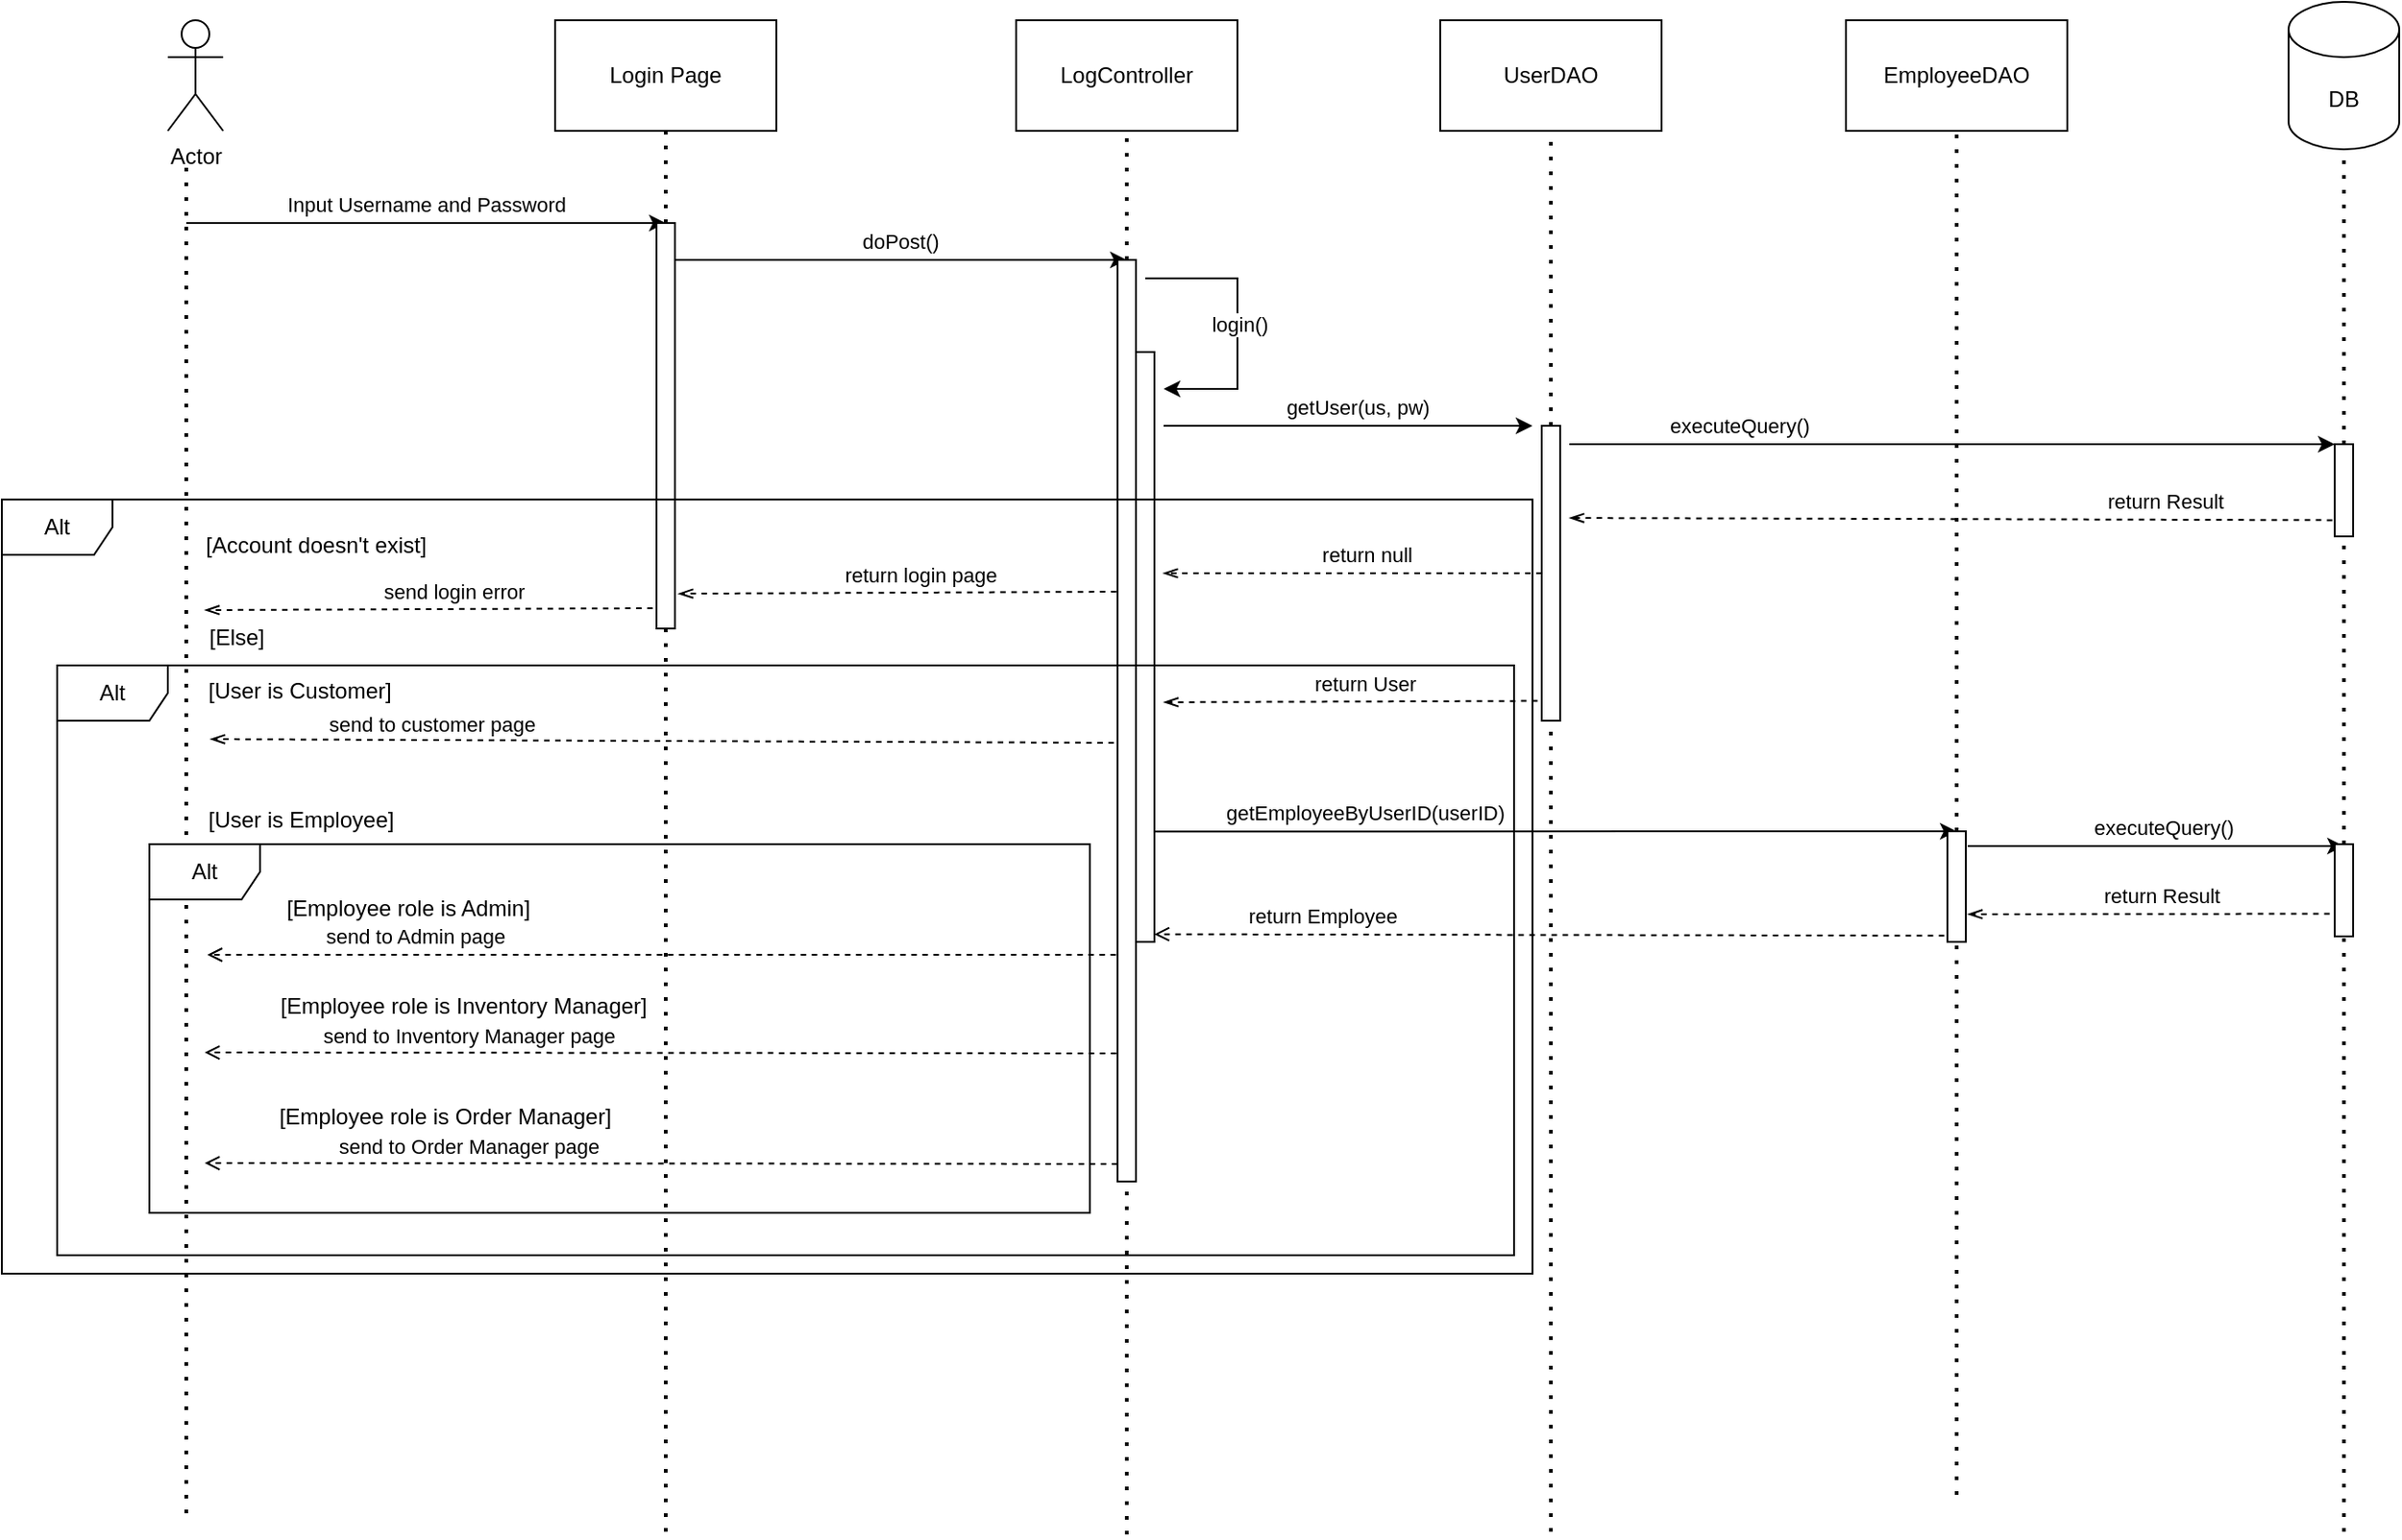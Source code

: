 <mxfile>
    <diagram name="Page-1" id="2YBvvXClWsGukQMizWep">
        <mxGraphModel dx="1445" dy="358" grid="1" gridSize="10" guides="1" tooltips="1" connect="1" arrows="1" fold="1" page="1" pageScale="1" pageWidth="850" pageHeight="1100" math="0" shadow="0">
            <root>
                <mxCell id="0"/>
                <mxCell id="1" parent="0"/>
                <mxCell id="jZs6XVhiPtIK_qM_JSvM-1" value="LogController" style="rounded=0;whiteSpace=wrap;html=1;" parent="1" vertex="1">
                    <mxGeometry x="210" y="60" width="120" height="60" as="geometry"/>
                </mxCell>
                <mxCell id="jZs6XVhiPtIK_qM_JSvM-2" value="UserDAO" style="rounded=0;whiteSpace=wrap;html=1;" parent="1" vertex="1">
                    <mxGeometry x="440" y="60" width="120" height="60" as="geometry"/>
                </mxCell>
                <mxCell id="jZs6XVhiPtIK_qM_JSvM-4" value="DB" style="shape=cylinder3;whiteSpace=wrap;html=1;boundedLbl=1;backgroundOutline=1;size=15;" parent="1" vertex="1">
                    <mxGeometry x="900" y="50" width="60" height="80" as="geometry"/>
                </mxCell>
                <mxCell id="jZs6XVhiPtIK_qM_JSvM-5" value="EmployeeDAO" style="rounded=0;whiteSpace=wrap;html=1;" parent="1" vertex="1">
                    <mxGeometry x="660" y="60" width="120" height="60" as="geometry"/>
                </mxCell>
                <mxCell id="jZs6XVhiPtIK_qM_JSvM-6" value="" style="endArrow=none;dashed=1;html=1;dashPattern=1 3;strokeWidth=2;rounded=0;entryX=0.5;entryY=1;entryDx=0;entryDy=0;" parent="1" source="jZs6XVhiPtIK_qM_JSvM-23" target="jZs6XVhiPtIK_qM_JSvM-1" edge="1">
                    <mxGeometry width="50" height="50" relative="1" as="geometry">
                        <mxPoint x="270" y="881.455" as="sourcePoint"/>
                        <mxPoint x="560" y="230" as="targetPoint"/>
                    </mxGeometry>
                </mxCell>
                <mxCell id="jZs6XVhiPtIK_qM_JSvM-7" value="" style="endArrow=none;dashed=1;html=1;dashPattern=1 3;strokeWidth=2;rounded=0;entryX=0.5;entryY=1;entryDx=0;entryDy=0;" parent="1" source="jZs6XVhiPtIK_qM_JSvM-30" target="jZs6XVhiPtIK_qM_JSvM-2" edge="1">
                    <mxGeometry width="50" height="50" relative="1" as="geometry">
                        <mxPoint x="500" y="880" as="sourcePoint"/>
                        <mxPoint x="280" y="130" as="targetPoint"/>
                    </mxGeometry>
                </mxCell>
                <mxCell id="jZs6XVhiPtIK_qM_JSvM-8" value="" style="endArrow=none;dashed=1;html=1;dashPattern=1 3;strokeWidth=2;rounded=0;entryX=0.5;entryY=1;entryDx=0;entryDy=0;" parent="1" source="jZs6XVhiPtIK_qM_JSvM-69" target="jZs6XVhiPtIK_qM_JSvM-5" edge="1">
                    <mxGeometry width="50" height="50" relative="1" as="geometry">
                        <mxPoint x="720" y="860" as="sourcePoint"/>
                        <mxPoint x="290" y="140" as="targetPoint"/>
                    </mxGeometry>
                </mxCell>
                <mxCell id="jZs6XVhiPtIK_qM_JSvM-9" value="" style="endArrow=none;dashed=1;html=1;dashPattern=1 3;strokeWidth=2;rounded=0;entryX=0.5;entryY=1;entryDx=0;entryDy=0;entryPerimeter=0;" parent="1" source="jZs6XVhiPtIK_qM_JSvM-35" target="jZs6XVhiPtIK_qM_JSvM-4" edge="1">
                    <mxGeometry width="50" height="50" relative="1" as="geometry">
                        <mxPoint x="930" y="880" as="sourcePoint"/>
                        <mxPoint x="300" y="150" as="targetPoint"/>
                    </mxGeometry>
                </mxCell>
                <mxCell id="jZs6XVhiPtIK_qM_JSvM-14" value="Login Page" style="rounded=0;whiteSpace=wrap;html=1;" parent="1" vertex="1">
                    <mxGeometry x="-40" y="60" width="120" height="60" as="geometry"/>
                </mxCell>
                <mxCell id="jZs6XVhiPtIK_qM_JSvM-15" value="" style="endArrow=none;dashed=1;html=1;dashPattern=1 3;strokeWidth=2;rounded=0;entryX=0.5;entryY=1;entryDx=0;entryDy=0;" parent="1" source="jZs6XVhiPtIK_qM_JSvM-43" target="jZs6XVhiPtIK_qM_JSvM-14" edge="1">
                    <mxGeometry width="50" height="50" relative="1" as="geometry">
                        <mxPoint x="20" y="880" as="sourcePoint"/>
                        <mxPoint x="280" y="130" as="targetPoint"/>
                    </mxGeometry>
                </mxCell>
                <mxCell id="jZs6XVhiPtIK_qM_JSvM-16" value="Actor" style="shape=umlActor;verticalLabelPosition=bottom;verticalAlign=top;html=1;outlineConnect=0;" parent="1" vertex="1">
                    <mxGeometry x="-250" y="60" width="30" height="60" as="geometry"/>
                </mxCell>
                <mxCell id="jZs6XVhiPtIK_qM_JSvM-17" value="" style="endArrow=none;dashed=1;html=1;dashPattern=1 3;strokeWidth=2;rounded=0;" parent="1" edge="1">
                    <mxGeometry width="50" height="50" relative="1" as="geometry">
                        <mxPoint x="-240" y="870" as="sourcePoint"/>
                        <mxPoint x="-240" y="140" as="targetPoint"/>
                    </mxGeometry>
                </mxCell>
                <mxCell id="jZs6XVhiPtIK_qM_JSvM-19" value="" style="endArrow=classic;html=1;rounded=0;" parent="1" edge="1">
                    <mxGeometry width="50" height="50" relative="1" as="geometry">
                        <mxPoint x="-240" y="170" as="sourcePoint"/>
                        <mxPoint x="20" y="170" as="targetPoint"/>
                    </mxGeometry>
                </mxCell>
                <mxCell id="jZs6XVhiPtIK_qM_JSvM-20" value="Input Username and Password" style="edgeLabel;html=1;align=center;verticalAlign=middle;resizable=0;points=[];" parent="jZs6XVhiPtIK_qM_JSvM-19" vertex="1" connectable="0">
                    <mxGeometry x="-0.083" y="-1" relative="1" as="geometry">
                        <mxPoint x="11" y="-11" as="offset"/>
                    </mxGeometry>
                </mxCell>
                <mxCell id="jZs6XVhiPtIK_qM_JSvM-21" value="" style="endArrow=classic;html=1;rounded=0;" parent="1" edge="1">
                    <mxGeometry width="50" height="50" relative="1" as="geometry">
                        <mxPoint x="20" y="190" as="sourcePoint"/>
                        <mxPoint x="270" y="190" as="targetPoint"/>
                    </mxGeometry>
                </mxCell>
                <mxCell id="jZs6XVhiPtIK_qM_JSvM-22" value="doPost()" style="edgeLabel;html=1;align=center;verticalAlign=middle;resizable=0;points=[];" parent="jZs6XVhiPtIK_qM_JSvM-21" vertex="1" connectable="0">
                    <mxGeometry x="0.014" y="-3" relative="1" as="geometry">
                        <mxPoint y="-13" as="offset"/>
                    </mxGeometry>
                </mxCell>
                <mxCell id="jZs6XVhiPtIK_qM_JSvM-24" value="" style="endArrow=none;dashed=1;html=1;dashPattern=1 3;strokeWidth=2;rounded=0;entryX=0.5;entryY=1;entryDx=0;entryDy=0;" parent="1" target="jZs6XVhiPtIK_qM_JSvM-23" edge="1">
                    <mxGeometry width="50" height="50" relative="1" as="geometry">
                        <mxPoint x="270" y="881.455" as="sourcePoint"/>
                        <mxPoint x="270" y="120" as="targetPoint"/>
                    </mxGeometry>
                </mxCell>
                <mxCell id="jZs6XVhiPtIK_qM_JSvM-23" value="" style="rounded=0;whiteSpace=wrap;html=1;" parent="1" vertex="1">
                    <mxGeometry x="265" y="190" width="10" height="500" as="geometry"/>
                </mxCell>
                <mxCell id="jZs6XVhiPtIK_qM_JSvM-25" value="" style="endArrow=classic;html=1;rounded=0;" parent="1" edge="1">
                    <mxGeometry width="50" height="50" relative="1" as="geometry">
                        <mxPoint x="280" y="200" as="sourcePoint"/>
                        <mxPoint x="290" y="260" as="targetPoint"/>
                        <Array as="points">
                            <mxPoint x="330" y="200"/>
                            <mxPoint x="330" y="260"/>
                        </Array>
                    </mxGeometry>
                </mxCell>
                <mxCell id="jZs6XVhiPtIK_qM_JSvM-27" value="login()" style="edgeLabel;html=1;align=center;verticalAlign=middle;resizable=0;points=[];" parent="jZs6XVhiPtIK_qM_JSvM-25" vertex="1" connectable="0">
                    <mxGeometry x="-0.003" y="1" relative="1" as="geometry">
                        <mxPoint as="offset"/>
                    </mxGeometry>
                </mxCell>
                <mxCell id="jZs6XVhiPtIK_qM_JSvM-26" value="" style="rounded=0;whiteSpace=wrap;html=1;" parent="1" vertex="1">
                    <mxGeometry x="275" y="240" width="10" height="320" as="geometry"/>
                </mxCell>
                <mxCell id="jZs6XVhiPtIK_qM_JSvM-28" value="" style="endArrow=classic;html=1;rounded=0;" parent="1" edge="1">
                    <mxGeometry width="50" height="50" relative="1" as="geometry">
                        <mxPoint x="290" y="280" as="sourcePoint"/>
                        <mxPoint x="490" y="280" as="targetPoint"/>
                    </mxGeometry>
                </mxCell>
                <mxCell id="jZs6XVhiPtIK_qM_JSvM-29" value="getUser(us, pw)" style="edgeLabel;html=1;align=center;verticalAlign=middle;resizable=0;points=[];" parent="jZs6XVhiPtIK_qM_JSvM-28" vertex="1" connectable="0">
                    <mxGeometry x="0.049" y="1" relative="1" as="geometry">
                        <mxPoint y="-9" as="offset"/>
                    </mxGeometry>
                </mxCell>
                <mxCell id="jZs6XVhiPtIK_qM_JSvM-31" value="" style="endArrow=none;dashed=1;html=1;dashPattern=1 3;strokeWidth=2;rounded=0;entryX=0.5;entryY=1;entryDx=0;entryDy=0;" parent="1" target="jZs6XVhiPtIK_qM_JSvM-30" edge="1">
                    <mxGeometry width="50" height="50" relative="1" as="geometry">
                        <mxPoint x="500" y="880" as="sourcePoint"/>
                        <mxPoint x="500" y="120" as="targetPoint"/>
                    </mxGeometry>
                </mxCell>
                <mxCell id="jZs6XVhiPtIK_qM_JSvM-30" value="" style="rounded=0;whiteSpace=wrap;html=1;" parent="1" vertex="1">
                    <mxGeometry x="495" y="280" width="10" height="160" as="geometry"/>
                </mxCell>
                <mxCell id="jZs6XVhiPtIK_qM_JSvM-32" value="" style="endArrow=classic;html=1;rounded=0;entryX=0;entryY=0;entryDx=0;entryDy=0;" parent="1" target="jZs6XVhiPtIK_qM_JSvM-35" edge="1">
                    <mxGeometry width="50" height="50" relative="1" as="geometry">
                        <mxPoint x="510" y="290" as="sourcePoint"/>
                        <mxPoint x="920" y="290" as="targetPoint"/>
                    </mxGeometry>
                </mxCell>
                <mxCell id="jZs6XVhiPtIK_qM_JSvM-33" value="executeQuery()" style="edgeLabel;html=1;align=center;verticalAlign=middle;resizable=0;points=[];" parent="jZs6XVhiPtIK_qM_JSvM-32" vertex="1" connectable="0">
                    <mxGeometry x="-0.113" y="2" relative="1" as="geometry">
                        <mxPoint x="-92" y="-8" as="offset"/>
                    </mxGeometry>
                </mxCell>
                <mxCell id="jZs6XVhiPtIK_qM_JSvM-36" value="" style="endArrow=none;dashed=1;html=1;dashPattern=1 3;strokeWidth=2;rounded=0;entryX=0.5;entryY=1;entryDx=0;entryDy=0;entryPerimeter=0;" parent="1" source="jZs6XVhiPtIK_qM_JSvM-73" target="jZs6XVhiPtIK_qM_JSvM-35" edge="1">
                    <mxGeometry width="50" height="50" relative="1" as="geometry">
                        <mxPoint x="930" y="880" as="sourcePoint"/>
                        <mxPoint x="930" y="130" as="targetPoint"/>
                    </mxGeometry>
                </mxCell>
                <mxCell id="jZs6XVhiPtIK_qM_JSvM-35" value="" style="rounded=0;whiteSpace=wrap;html=1;" parent="1" vertex="1">
                    <mxGeometry x="925" y="290" width="10" height="50" as="geometry"/>
                </mxCell>
                <mxCell id="jZs6XVhiPtIK_qM_JSvM-37" value="" style="endArrow=openThin;html=1;rounded=0;dashed=1;endFill=0;exitX=-0.125;exitY=0.824;exitDx=0;exitDy=0;exitPerimeter=0;" parent="1" source="jZs6XVhiPtIK_qM_JSvM-35" edge="1">
                    <mxGeometry width="50" height="50" relative="1" as="geometry">
                        <mxPoint x="920" y="330" as="sourcePoint"/>
                        <mxPoint x="510" y="330" as="targetPoint"/>
                    </mxGeometry>
                </mxCell>
                <mxCell id="jZs6XVhiPtIK_qM_JSvM-38" value="return Result" style="edgeLabel;html=1;align=center;verticalAlign=middle;resizable=0;points=[];" parent="jZs6XVhiPtIK_qM_JSvM-37" vertex="1" connectable="0">
                    <mxGeometry x="-0.305" y="2" relative="1" as="geometry">
                        <mxPoint x="53" y="-12" as="offset"/>
                    </mxGeometry>
                </mxCell>
                <mxCell id="jZs6XVhiPtIK_qM_JSvM-39" value="" style="endArrow=openThin;html=1;rounded=0;dashed=1;endFill=0;exitX=0;exitY=0.5;exitDx=0;exitDy=0;" parent="1" source="jZs6XVhiPtIK_qM_JSvM-30" edge="1">
                    <mxGeometry width="50" height="50" relative="1" as="geometry">
                        <mxPoint x="480" y="360" as="sourcePoint"/>
                        <mxPoint x="289.677" y="360" as="targetPoint"/>
                    </mxGeometry>
                </mxCell>
                <mxCell id="jZs6XVhiPtIK_qM_JSvM-40" value="return null" style="edgeLabel;html=1;align=center;verticalAlign=middle;resizable=0;points=[];" parent="jZs6XVhiPtIK_qM_JSvM-39" vertex="1" connectable="0">
                    <mxGeometry x="-0.305" y="2" relative="1" as="geometry">
                        <mxPoint x="-24" y="-12" as="offset"/>
                    </mxGeometry>
                </mxCell>
                <mxCell id="jZs6XVhiPtIK_qM_JSvM-44" value="" style="endArrow=none;dashed=1;html=1;dashPattern=1 3;strokeWidth=2;rounded=0;entryX=0.5;entryY=1;entryDx=0;entryDy=0;" parent="1" target="jZs6XVhiPtIK_qM_JSvM-43" edge="1">
                    <mxGeometry width="50" height="50" relative="1" as="geometry">
                        <mxPoint x="20" y="880" as="sourcePoint"/>
                        <mxPoint x="20" y="120" as="targetPoint"/>
                    </mxGeometry>
                </mxCell>
                <mxCell id="jZs6XVhiPtIK_qM_JSvM-43" value="" style="rounded=0;whiteSpace=wrap;html=1;" parent="1" vertex="1">
                    <mxGeometry x="15" y="170" width="10" height="220" as="geometry"/>
                </mxCell>
                <mxCell id="jZs6XVhiPtIK_qM_JSvM-45" value="" style="endArrow=openThin;html=1;rounded=0;dashed=1;endFill=0;exitX=-0.063;exitY=0.36;exitDx=0;exitDy=0;exitPerimeter=0;entryX=1.18;entryY=0.914;entryDx=0;entryDy=0;entryPerimeter=0;" parent="1" source="jZs6XVhiPtIK_qM_JSvM-23" target="jZs6XVhiPtIK_qM_JSvM-43" edge="1">
                    <mxGeometry width="50" height="50" relative="1" as="geometry">
                        <mxPoint x="260" y="370" as="sourcePoint"/>
                        <mxPoint x="33" y="370" as="targetPoint"/>
                    </mxGeometry>
                </mxCell>
                <mxCell id="jZs6XVhiPtIK_qM_JSvM-46" value="return login page" style="edgeLabel;html=1;align=center;verticalAlign=middle;resizable=0;points=[];" parent="jZs6XVhiPtIK_qM_JSvM-45" vertex="1" connectable="0">
                    <mxGeometry x="-0.305" y="2" relative="1" as="geometry">
                        <mxPoint x="-24" y="-12" as="offset"/>
                    </mxGeometry>
                </mxCell>
                <mxCell id="jZs6XVhiPtIK_qM_JSvM-47" value="" style="endArrow=openThin;html=1;rounded=0;dashed=1;endFill=0;exitX=-0.207;exitY=0.95;exitDx=0;exitDy=0;exitPerimeter=0;" parent="1" source="jZs6XVhiPtIK_qM_JSvM-43" edge="1">
                    <mxGeometry width="50" height="50" relative="1" as="geometry">
                        <mxPoint y="380" as="sourcePoint"/>
                        <mxPoint x="-230" y="380" as="targetPoint"/>
                    </mxGeometry>
                </mxCell>
                <mxCell id="jZs6XVhiPtIK_qM_JSvM-48" value="send login error" style="edgeLabel;html=1;align=center;verticalAlign=middle;resizable=0;points=[];" parent="jZs6XVhiPtIK_qM_JSvM-47" vertex="1" connectable="0">
                    <mxGeometry x="-0.305" y="2" relative="1" as="geometry">
                        <mxPoint x="-24" y="-12" as="offset"/>
                    </mxGeometry>
                </mxCell>
                <mxCell id="jZs6XVhiPtIK_qM_JSvM-53" value="[Account doesn't exist]" style="text;html=1;align=center;verticalAlign=middle;resizable=0;points=[];autosize=1;strokeColor=none;fillColor=none;" parent="1" vertex="1">
                    <mxGeometry x="-240" y="330" width="140" height="30" as="geometry"/>
                </mxCell>
                <mxCell id="jZs6XVhiPtIK_qM_JSvM-62" value="" style="endArrow=openThin;html=1;rounded=0;dashed=1;endFill=0;exitX=-0.224;exitY=0.933;exitDx=0;exitDy=0;exitPerimeter=0;" parent="1" source="jZs6XVhiPtIK_qM_JSvM-30" edge="1">
                    <mxGeometry width="50" height="50" relative="1" as="geometry">
                        <mxPoint x="480" y="430" as="sourcePoint"/>
                        <mxPoint x="290" y="430" as="targetPoint"/>
                    </mxGeometry>
                </mxCell>
                <mxCell id="jZs6XVhiPtIK_qM_JSvM-63" value="return User" style="edgeLabel;html=1;align=center;verticalAlign=middle;resizable=0;points=[];" parent="jZs6XVhiPtIK_qM_JSvM-62" vertex="1" connectable="0">
                    <mxGeometry x="-0.305" y="2" relative="1" as="geometry">
                        <mxPoint x="-24" y="-12" as="offset"/>
                    </mxGeometry>
                </mxCell>
                <mxCell id="jZs6XVhiPtIK_qM_JSvM-64" value="" style="endArrow=openThin;html=1;rounded=0;dashed=1;endFill=0;exitX=-0.196;exitY=0.524;exitDx=0;exitDy=0;exitPerimeter=0;" parent="1" source="jZs6XVhiPtIK_qM_JSvM-23" edge="1">
                    <mxGeometry width="50" height="50" relative="1" as="geometry">
                        <mxPoint x="260" y="450" as="sourcePoint"/>
                        <mxPoint x="-227" y="450" as="targetPoint"/>
                    </mxGeometry>
                </mxCell>
                <mxCell id="jZs6XVhiPtIK_qM_JSvM-65" value="send to customer page" style="edgeLabel;html=1;align=center;verticalAlign=middle;resizable=0;points=[];" parent="jZs6XVhiPtIK_qM_JSvM-64" vertex="1" connectable="0">
                    <mxGeometry x="-0.305" y="2" relative="1" as="geometry">
                        <mxPoint x="-200" y="-12" as="offset"/>
                    </mxGeometry>
                </mxCell>
                <mxCell id="jZs6XVhiPtIK_qM_JSvM-66" value="[User is Customer]" style="text;whiteSpace=wrap;html=1;" parent="1" vertex="1">
                    <mxGeometry x="-230" y="410" width="130" height="40" as="geometry"/>
                </mxCell>
                <mxCell id="jZs6XVhiPtIK_qM_JSvM-67" value="" style="endArrow=classic;html=1;rounded=0;exitX=0.991;exitY=0.813;exitDx=0;exitDy=0;exitPerimeter=0;" parent="1" source="jZs6XVhiPtIK_qM_JSvM-26" edge="1">
                    <mxGeometry width="50" height="50" relative="1" as="geometry">
                        <mxPoint x="300" y="480" as="sourcePoint"/>
                        <mxPoint x="720" y="500" as="targetPoint"/>
                    </mxGeometry>
                </mxCell>
                <mxCell id="jZs6XVhiPtIK_qM_JSvM-68" value="getEmployeeByUserID(userID)" style="edgeLabel;html=1;align=center;verticalAlign=middle;resizable=0;points=[];" parent="jZs6XVhiPtIK_qM_JSvM-67" vertex="1" connectable="0">
                    <mxGeometry x="0.212" y="-2" relative="1" as="geometry">
                        <mxPoint x="-150" y="-12" as="offset"/>
                    </mxGeometry>
                </mxCell>
                <mxCell id="jZs6XVhiPtIK_qM_JSvM-70" value="" style="endArrow=none;dashed=1;html=1;dashPattern=1 3;strokeWidth=2;rounded=0;entryX=0.5;entryY=1;entryDx=0;entryDy=0;" parent="1" target="jZs6XVhiPtIK_qM_JSvM-69" edge="1">
                    <mxGeometry width="50" height="50" relative="1" as="geometry">
                        <mxPoint x="720" y="860" as="sourcePoint"/>
                        <mxPoint x="720" y="120" as="targetPoint"/>
                    </mxGeometry>
                </mxCell>
                <mxCell id="jZs6XVhiPtIK_qM_JSvM-69" value="" style="rounded=0;whiteSpace=wrap;html=1;" parent="1" vertex="1">
                    <mxGeometry x="715" y="500" width="10" height="60" as="geometry"/>
                </mxCell>
                <mxCell id="jZs6XVhiPtIK_qM_JSvM-71" value="" style="endArrow=classic;html=1;rounded=0;" parent="1" edge="1">
                    <mxGeometry width="50" height="50" relative="1" as="geometry">
                        <mxPoint x="726" y="508" as="sourcePoint"/>
                        <mxPoint x="930" y="508" as="targetPoint"/>
                    </mxGeometry>
                </mxCell>
                <mxCell id="jZs6XVhiPtIK_qM_JSvM-72" value="executeQuery()" style="edgeLabel;html=1;align=center;verticalAlign=middle;resizable=0;points=[];" parent="jZs6XVhiPtIK_qM_JSvM-71" vertex="1" connectable="0">
                    <mxGeometry x="-0.12" y="-1" relative="1" as="geometry">
                        <mxPoint x="16" y="-11" as="offset"/>
                    </mxGeometry>
                </mxCell>
                <mxCell id="jZs6XVhiPtIK_qM_JSvM-74" value="" style="endArrow=none;dashed=1;html=1;dashPattern=1 3;strokeWidth=2;rounded=0;entryX=0.5;entryY=1;entryDx=0;entryDy=0;entryPerimeter=0;" parent="1" target="jZs6XVhiPtIK_qM_JSvM-73" edge="1">
                    <mxGeometry width="50" height="50" relative="1" as="geometry">
                        <mxPoint x="930" y="880" as="sourcePoint"/>
                        <mxPoint x="930" y="340" as="targetPoint"/>
                    </mxGeometry>
                </mxCell>
                <mxCell id="jZs6XVhiPtIK_qM_JSvM-73" value="" style="rounded=0;whiteSpace=wrap;html=1;" parent="1" vertex="1">
                    <mxGeometry x="925" y="507" width="10" height="50" as="geometry"/>
                </mxCell>
                <mxCell id="jZs6XVhiPtIK_qM_JSvM-75" value="" style="endArrow=openThin;html=1;rounded=0;dashed=1;endFill=0;exitX=-0.271;exitY=0.755;exitDx=0;exitDy=0;exitPerimeter=0;" parent="1" source="jZs6XVhiPtIK_qM_JSvM-73" edge="1">
                    <mxGeometry width="50" height="50" relative="1" as="geometry">
                        <mxPoint x="916" y="545" as="sourcePoint"/>
                        <mxPoint x="726" y="545" as="targetPoint"/>
                    </mxGeometry>
                </mxCell>
                <mxCell id="jZs6XVhiPtIK_qM_JSvM-76" value="return Result" style="edgeLabel;html=1;align=center;verticalAlign=middle;resizable=0;points=[];" parent="jZs6XVhiPtIK_qM_JSvM-75" vertex="1" connectable="0">
                    <mxGeometry x="-0.305" y="2" relative="1" as="geometry">
                        <mxPoint x="-24" y="-12" as="offset"/>
                    </mxGeometry>
                </mxCell>
                <mxCell id="jZs6XVhiPtIK_qM_JSvM-77" value="" style="endArrow=open;html=1;rounded=0;dashed=1;endFill=0;exitX=-0.17;exitY=0.944;exitDx=0;exitDy=0;exitPerimeter=0;entryX=0.994;entryY=0.987;entryDx=0;entryDy=0;entryPerimeter=0;" parent="1" source="jZs6XVhiPtIK_qM_JSvM-69" target="jZs6XVhiPtIK_qM_JSvM-26" edge="1">
                    <mxGeometry width="50" height="50" relative="1" as="geometry">
                        <mxPoint x="710" y="550" as="sourcePoint"/>
                        <mxPoint x="300" y="550" as="targetPoint"/>
                    </mxGeometry>
                </mxCell>
                <mxCell id="jZs6XVhiPtIK_qM_JSvM-78" value="return Employee" style="edgeLabel;html=1;align=center;verticalAlign=middle;resizable=0;points=[];" parent="jZs6XVhiPtIK_qM_JSvM-77" vertex="1" connectable="0">
                    <mxGeometry x="0.317" y="-3" relative="1" as="geometry">
                        <mxPoint x="-56" y="-7" as="offset"/>
                    </mxGeometry>
                </mxCell>
                <mxCell id="jZs6XVhiPtIK_qM_JSvM-79" value="" style="endArrow=open;html=1;rounded=0;dashed=1;endFill=0;exitX=-0.083;exitY=0.738;exitDx=0;exitDy=0;exitPerimeter=0;" parent="1" edge="1">
                    <mxGeometry width="50" height="50" relative="1" as="geometry">
                        <mxPoint x="264.17" y="567" as="sourcePoint"/>
                        <mxPoint x="-228.597" y="567" as="targetPoint"/>
                    </mxGeometry>
                </mxCell>
                <mxCell id="jZs6XVhiPtIK_qM_JSvM-80" value="send to Admin page" style="edgeLabel;html=1;align=center;verticalAlign=middle;resizable=0;points=[];" parent="jZs6XVhiPtIK_qM_JSvM-79" vertex="1" connectable="0">
                    <mxGeometry x="-0.237" y="1" relative="1" as="geometry">
                        <mxPoint x="-192" y="-11" as="offset"/>
                    </mxGeometry>
                </mxCell>
                <mxCell id="jZs6XVhiPtIK_qM_JSvM-81" value="[Employee role is Admin]" style="text;html=1;align=center;verticalAlign=middle;resizable=0;points=[];autosize=1;strokeColor=none;fillColor=none;" parent="1" vertex="1">
                    <mxGeometry x="-200" y="527" width="160" height="30" as="geometry"/>
                </mxCell>
                <mxCell id="jZs6XVhiPtIK_qM_JSvM-82" value="" style="endArrow=open;html=1;rounded=0;dashed=1;endFill=0;exitX=-0.066;exitY=0.861;exitDx=0;exitDy=0;exitPerimeter=0;" parent="1" source="jZs6XVhiPtIK_qM_JSvM-23" edge="1">
                    <mxGeometry width="50" height="50" relative="1" as="geometry">
                        <mxPoint x="250" y="620" as="sourcePoint"/>
                        <mxPoint x="-230" y="620" as="targetPoint"/>
                    </mxGeometry>
                </mxCell>
                <mxCell id="jZs6XVhiPtIK_qM_JSvM-83" value="send to Inventory Manager page" style="edgeLabel;html=1;align=center;verticalAlign=middle;resizable=0;points=[];" parent="jZs6XVhiPtIK_qM_JSvM-82" vertex="1" connectable="0">
                    <mxGeometry x="-0.237" y="1" relative="1" as="geometry">
                        <mxPoint x="-163" y="-11" as="offset"/>
                    </mxGeometry>
                </mxCell>
                <mxCell id="jZs6XVhiPtIK_qM_JSvM-84" value="[Employee role is Inventory Manager]" style="text;html=1;align=center;verticalAlign=middle;resizable=0;points=[];autosize=1;strokeColor=none;fillColor=none;" parent="1" vertex="1">
                    <mxGeometry x="-200" y="580" width="220" height="30" as="geometry"/>
                </mxCell>
                <mxCell id="jZs6XVhiPtIK_qM_JSvM-85" value="" style="endArrow=open;html=1;rounded=0;dashed=1;endFill=0;exitX=-0.014;exitY=0.981;exitDx=0;exitDy=0;exitPerimeter=0;" parent="1" source="jZs6XVhiPtIK_qM_JSvM-23" edge="1">
                    <mxGeometry width="50" height="50" relative="1" as="geometry">
                        <mxPoint x="260" y="680" as="sourcePoint"/>
                        <mxPoint x="-230" y="680" as="targetPoint"/>
                    </mxGeometry>
                </mxCell>
                <mxCell id="jZs6XVhiPtIK_qM_JSvM-86" value="send to Order Manager page" style="edgeLabel;html=1;align=center;verticalAlign=middle;resizable=0;points=[];" parent="jZs6XVhiPtIK_qM_JSvM-85" vertex="1" connectable="0">
                    <mxGeometry x="-0.237" y="1" relative="1" as="geometry">
                        <mxPoint x="-163" y="-11" as="offset"/>
                    </mxGeometry>
                </mxCell>
                <mxCell id="jZs6XVhiPtIK_qM_JSvM-90" value="Alt" style="shape=umlFrame;whiteSpace=wrap;html=1;pointerEvents=0;" parent="1" vertex="1">
                    <mxGeometry x="-340" y="320" width="830" height="420" as="geometry"/>
                </mxCell>
                <mxCell id="jZs6XVhiPtIK_qM_JSvM-91" value="Alt" style="shape=umlFrame;whiteSpace=wrap;html=1;pointerEvents=0;" parent="1" vertex="1">
                    <mxGeometry x="-310" y="410" width="790" height="320" as="geometry"/>
                </mxCell>
                <mxCell id="jZs6XVhiPtIK_qM_JSvM-87" value="[Employee role is Order Manager]" style="text;html=1;align=center;verticalAlign=middle;resizable=0;points=[];autosize=1;strokeColor=none;fillColor=none;" parent="1" vertex="1">
                    <mxGeometry x="-200" y="640" width="200" height="30" as="geometry"/>
                </mxCell>
                <mxCell id="jZs6XVhiPtIK_qM_JSvM-92" value="[User is Employee]" style="text;whiteSpace=wrap;html=1;" parent="1" vertex="1">
                    <mxGeometry x="-230" y="480" width="130" height="40" as="geometry"/>
                </mxCell>
                <mxCell id="jZs6XVhiPtIK_qM_JSvM-93" value="Alt" style="shape=umlFrame;whiteSpace=wrap;html=1;pointerEvents=0;" parent="1" vertex="1">
                    <mxGeometry x="-260" y="507" width="510" height="200" as="geometry"/>
                </mxCell>
                <mxCell id="jZs6XVhiPtIK_qM_JSvM-94" value="[Else]" style="text;html=1;align=center;verticalAlign=middle;resizable=0;points=[];autosize=1;strokeColor=none;fillColor=none;" parent="1" vertex="1">
                    <mxGeometry x="-238" y="380" width="50" height="30" as="geometry"/>
                </mxCell>
            </root>
        </mxGraphModel>
    </diagram>
</mxfile>
